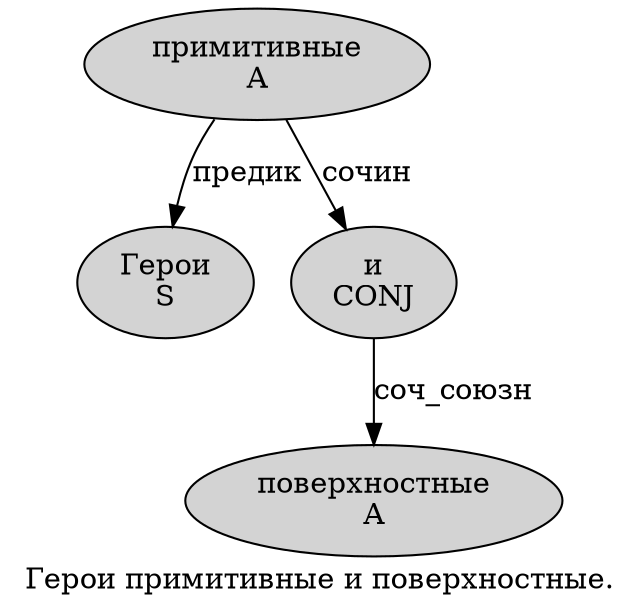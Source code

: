 digraph SENTENCE_3947 {
	graph [label="Герои примитивные и поверхностные."]
	node [style=filled]
		0 [label="Герои
S" color="" fillcolor=lightgray penwidth=1 shape=ellipse]
		1 [label="примитивные
A" color="" fillcolor=lightgray penwidth=1 shape=ellipse]
		2 [label="и
CONJ" color="" fillcolor=lightgray penwidth=1 shape=ellipse]
		3 [label="поверхностные
A" color="" fillcolor=lightgray penwidth=1 shape=ellipse]
			2 -> 3 [label="соч_союзн"]
			1 -> 0 [label="предик"]
			1 -> 2 [label="сочин"]
}